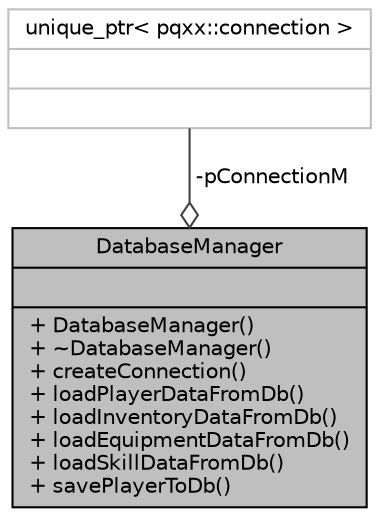 digraph "DatabaseManager"
{
 // LATEX_PDF_SIZE
  edge [fontname="Helvetica",fontsize="10",labelfontname="Helvetica",labelfontsize="10"];
  node [fontname="Helvetica",fontsize="10",shape=record];
  Node1 [label="{DatabaseManager\n||+ DatabaseManager()\l+ ~DatabaseManager()\l+ createConnection()\l+ loadPlayerDataFromDb()\l+ loadInventoryDataFromDb()\l+ loadEquipmentDataFromDb()\l+ loadSkillDataFromDb()\l+ savePlayerToDb()\l}",height=0.2,width=0.4,color="black", fillcolor="grey75", style="filled", fontcolor="black",tooltip="Class for handling database queries."];
  Node2 -> Node1 [color="grey25",fontsize="10",style="solid",label=" -pConnectionM" ,arrowhead="odiamond",fontname="Helvetica"];
  Node2 [label="{unique_ptr\< pqxx::connection \>\n||}",height=0.2,width=0.4,color="grey75", fillcolor="white", style="filled",tooltip=" "];
}
